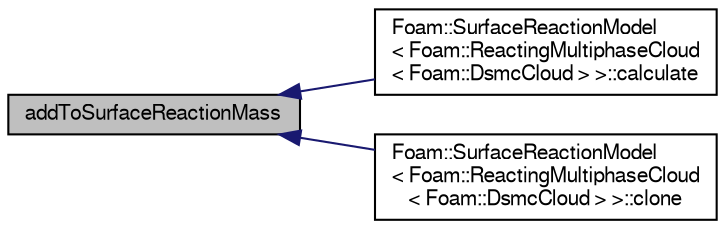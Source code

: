digraph "addToSurfaceReactionMass"
{
  bgcolor="transparent";
  edge [fontname="FreeSans",fontsize="10",labelfontname="FreeSans",labelfontsize="10"];
  node [fontname="FreeSans",fontsize="10",shape=record];
  rankdir="LR";
  Node23 [label="addToSurfaceReactionMass",height=0.2,width=0.4,color="black", fillcolor="grey75", style="filled", fontcolor="black"];
  Node23 -> Node24 [dir="back",color="midnightblue",fontsize="10",style="solid",fontname="FreeSans"];
  Node24 [label="Foam::SurfaceReactionModel\l\< Foam::ReactingMultiphaseCloud\l\< Foam::DsmcCloud \> \>::calculate",height=0.2,width=0.4,color="black",URL="$a23822.html#ab36dcb98739391d3c7b2a2e2a4f44be8",tooltip="Update surface reactions. "];
  Node23 -> Node25 [dir="back",color="midnightblue",fontsize="10",style="solid",fontname="FreeSans"];
  Node25 [label="Foam::SurfaceReactionModel\l\< Foam::ReactingMultiphaseCloud\l\< Foam::DsmcCloud \> \>::clone",height=0.2,width=0.4,color="black",URL="$a23822.html#a95a64b2a3c8105f645755a2c0c4d9881",tooltip="Construct and return a clone. "];
}
